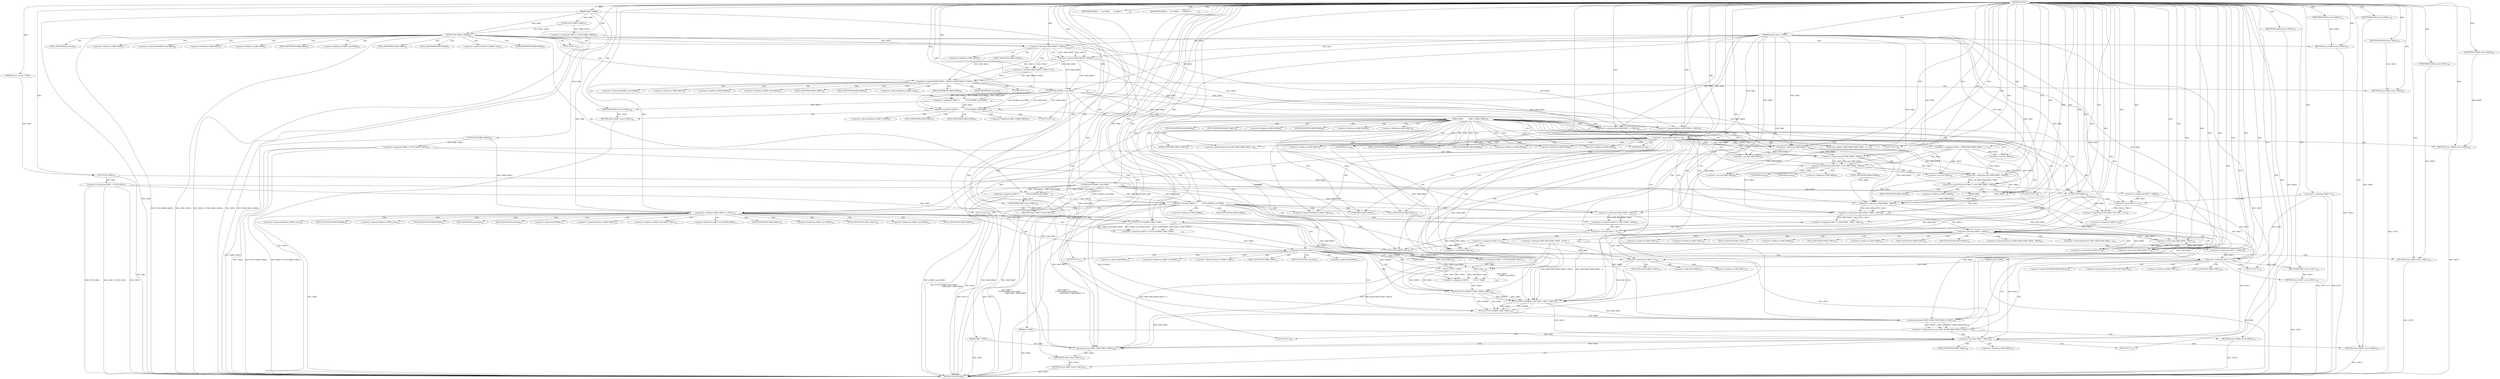 digraph "FUN1" {  
"8" [label = <(METHOD,FUN1)<SUB>1</SUB>> ]
"393" [label = <(METHOD_RETURN,ANY)<SUB>1</SUB>> ]
"9" [label = <(PARAM,gnutls_session_t VAR1)<SUB>1</SUB>> ]
"10" [label = <(PARAM,VAR2 * VAR3)<SUB>2</SUB>> ]
"11" [label = <(PARAM,int VAR4)<SUB>3</SUB>> ]
"12" [label = <(PARAM,gnutls_datum_t VAR5)<SUB>4</SUB>> ]
"13" [label = <(PARAM,uint8_t VAR6)<SUB>4</SUB>> ]
"14" [label = <(PARAM,VAR7 * VAR8)<SUB>5</SUB>> ]
"24" [label = <(&lt;operator&gt;.assignment,VAR17 = 0)<SUB>12</SUB>> ]
"30" [label = <(&lt;operator&gt;.assignment,VAR21 = FUN2 (VAR1))<SUB>15</SUB>> ]
"35" [label = <(&lt;operator&gt;.assignment,VAR22 = FUN3 (VAR8-&gt;VAR23))<SUB>16</SUB>> ]
"41" [label = <(&lt;operator&gt;.assignment,VAR14 = FUN4 (VAR8-&gt;VAR24))<SUB>18</SUB>> ]
"271" [label = <(&lt;operator&gt;.assignment,VAR11 = FUN9 ((VAR36) VAR13))<SUB>112</SUB>> ]
"385" [label = <(memcpy,memcpy (VAR3, VAR5.VAR27, VAR13))<SUB>160</SUB>> ]
"391" [label = <(RETURN,return VAR13;,return VAR13;)<SUB>162</SUB>> ]
"48" [label = <(FUN5,FUN5 (VAR8-&gt;VAR24))<SUB>22</SUB>> ]
"264" [label = <(&lt;operator&gt;.lessThan,VAR13 &lt; 0)<SUB>110</SUB>> ]
"278" [label = <(&lt;operator&gt;.notEquals,VAR8-&gt;VAR23 != VAR37)<SUB>115</SUB>> ]
"354" [label = <(&lt;operator&gt;.notEquals,VAR17 != 0)<SUB>141</SUB>> ]
"362" [label = <(&lt;operator&gt;.notEquals,memcmp (VAR9, &amp;VAR5.VAR27[VAR13], VAR22) != 0)<SUB>148</SUB>> ]
"378" [label = <(&lt;operator&gt;.lessThan,VAR4 &lt; VAR13)<SUB>155</SUB>> ]
"392" [label = <(IDENTIFIER,VAR13,return VAR13;)<SUB>162</SUB>> ]
"32" [label = <(FUN2,FUN2 (VAR1))<SUB>15</SUB>> ]
"37" [label = <(FUN3,FUN3 (VAR8-&gt;VAR23))<SUB>16</SUB>> ]
"43" [label = <(FUN4,FUN4 (VAR8-&gt;VAR24))<SUB>18</SUB>> ]
"54" [label = <(IDENTIFIER,VAR25,{
    case VAR25:
      if ((VAR15 =
          ...)<SUB>24</SUB>> ]
"77" [label = <(&lt;operator&gt;.assignment,VAR13 = VAR5.VAR28 - VAR22)<SUB>33</SUB>> ]
"86" [label = <(IDENTIFIER,VAR29,{
    case VAR25:
      if ((VAR15 =
          ...)<SUB>36</SUB>> ]
"155" [label = <(&lt;operator&gt;.assignment,VAR12 = VAR5.VAR27[VAR5.VAR28 - 1] + 1)<SUB>81</SUB>> ]
"206" [label = <(&lt;operator&gt;.assignment,VAR13 = VAR5.VAR28 - VAR22 - VAR12)<SUB>94</SUB>> ]
"260" [label = <(FUN7,FUN7 ())<SUB>106</SUB>> ]
"261" [label = <(RETURN,return VAR35;,return VAR35;)<SUB>107</SUB>> ]
"268" [label = <(&lt;operator&gt;.assignment,VAR13 = 0)<SUB>111</SUB>> ]
"273" [label = <(FUN9,FUN9 ((VAR36) VAR13))<SUB>112</SUB>> ]
"285" [label = <(&lt;operator&gt;.assignment,VAR15 = FUN10 (&amp;VAR38, VAR8-&gt;VAR23,
           ...)<SUB>119</SUB>> ]
"316" [label = <(&lt;operator&gt;.assignment,VAR20 =
        FUN11 (VAR40
                  ...)<SUB>129</SUB>> ]
"329" [label = <(FUN12,FUN12 (&amp;VAR38, VAR18, VAR20, VAR21))<SUB>133</SUB>> ]
"348" [label = <(FUN13,FUN13 (&amp;VAR38, VAR9, VAR21))<SUB>137</SUB>> ]
"358" [label = <(FUN7,FUN7 ())<SUB>143</SUB>> ]
"359" [label = <(RETURN,return VAR17;,return VAR17;)<SUB>144</SUB>> ]
"374" [label = <(FUN7,FUN7 ())<SUB>150</SUB>> ]
"375" [label = <(RETURN,return VAR30;,return VAR30;)<SUB>151</SUB>> ]
"382" [label = <(FUN7,FUN7 ())<SUB>157</SUB>> ]
"383" [label = <(RETURN,return VAR42;,return VAR42;)<SUB>158</SUB>> ]
"56" [label = <(&lt;operator&gt;.lessThan,(VAR15 =
           FUN6 (&amp;VAR8-&gt;read.VAR26,
  ...)<SUB>25</SUB>> ]
"88" [label = <(&lt;operator&gt;.logicalOr,(VAR5.VAR28 &lt; VAR14) || (VAR5.VAR28 % VAR14 != 0))<SUB>37</SUB>> ]
"106" [label = <(&lt;operator&gt;.lessThan,(VAR15 =
           FUN6 (&amp;VAR8-&gt;read.VAR26,
  ...)<SUB>43</SUB>> ]
"128" [label = <(VAR31,VAR31
          (VAR1-&gt;VAR32.VAR33))<SUB>52</SUB>> ]
"169" [label = <(&lt;operator&gt;.greaterThan,(int) VAR12 &gt; (int) VAR5.VAR28 - VAR22)<SUB>83</SUB>> ]
"216" [label = <(&lt;operator&gt;.logicalAnd,FUN8 (VAR21) &amp;&amp; VAR17 == 0)<SUB>97</SUB>> ]
"262" [label = <(IDENTIFIER,VAR35,return VAR35;)<SUB>107</SUB>> ]
"274" [label = <(&lt;operator&gt;.cast,(VAR36) VAR13)<SUB>112</SUB>> ]
"309" [label = <(&lt;operator&gt;.lessThan,VAR15 &lt; 0)<SUB>123</SUB>> ]
"336" [label = <(&lt;operator&gt;.greaterThan,VAR13 &gt; 0)<SUB>134</SUB>> ]
"360" [label = <(IDENTIFIER,VAR17,return VAR17;)<SUB>144</SUB>> ]
"363" [label = <(memcmp,memcmp (VAR9, &amp;VAR5.VAR27[VAR13], VAR22))<SUB>148</SUB>> ]
"376" [label = <(IDENTIFIER,VAR30,return VAR30;)<SUB>151</SUB>> ]
"384" [label = <(IDENTIFIER,VAR42,return VAR42;)<SUB>158</SUB>> ]
"74" [label = <(FUN7,FUN7 ())<SUB>29</SUB>> ]
"75" [label = <(RETURN,return VAR15;,return VAR15;)<SUB>30</SUB>> ]
"79" [label = <(&lt;operator&gt;.subtraction,VAR5.VAR28 - VAR22)<SUB>33</SUB>> ]
"102" [label = <(FUN7,FUN7 ())<SUB>39</SUB>> ]
"103" [label = <(RETURN,return VAR30;,return VAR30;)<SUB>40</SUB>> ]
"124" [label = <(FUN7,FUN7 ())<SUB>47</SUB>> ]
"125" [label = <(RETURN,return VAR15;,return VAR15;)<SUB>48</SUB>> ]
"135" [label = <(&lt;operator&gt;.assignmentMinus,VAR5.VAR28 -= VAR14)<SUB>55</SUB>> ]
"140" [label = <(&lt;operator&gt;.assignmentPlus,VAR5.VAR27 += VAR14)<SUB>56</SUB>> ]
"157" [label = <(&lt;operator&gt;.addition,VAR5.VAR27[VAR5.VAR28 - 1] + 1)<SUB>81</SUB>> ]
"208" [label = <(&lt;operator&gt;.subtraction,VAR5.VAR28 - VAR22 - VAR12)<SUB>94</SUB>> ]
"287" [label = <(FUN10,FUN10 (&amp;VAR38, VAR8-&gt;VAR23,
                   ...)<SUB>119</SUB>> ]
"313" [label = <(FUN7,FUN7 ())<SUB>125</SUB>> ]
"314" [label = <(RETURN,return VAR35;,return VAR35;)<SUB>126</SUB>> ]
"318" [label = <(FUN11,FUN11 (VAR40
                       (VAR8-&gt;read...)<SUB>130</SUB>> ]
"340" [label = <(FUN12,FUN12 (&amp;VAR38, VAR5.VAR27, VAR13, VAR21))<SUB>135</SUB>> ]
"57" [label = <(&lt;operator&gt;.assignment,VAR15 =
           FUN6 (&amp;VAR8-&gt;read.VAR26,
   ...)<SUB>25</SUB>> ]
"76" [label = <(IDENTIFIER,VAR15,return VAR15;)<SUB>30</SUB>> ]
"89" [label = <(&lt;operator&gt;.lessThan,VAR5.VAR28 &lt; VAR14)<SUB>37</SUB>> ]
"94" [label = <(&lt;operator&gt;.notEquals,VAR5.VAR28 % VAR14 != 0)<SUB>37</SUB>> ]
"104" [label = <(IDENTIFIER,VAR30,return VAR30;)<SUB>40</SUB>> ]
"107" [label = <(&lt;operator&gt;.assignment,VAR15 =
           FUN6 (&amp;VAR8-&gt;read.VAR26,
   ...)<SUB>43</SUB>> ]
"126" [label = <(IDENTIFIER,VAR15,return VAR15;)<SUB>48</SUB>> ]
"146" [label = <(&lt;operator&gt;.equals,VAR5.VAR28 == 0)<SUB>60</SUB>> ]
"170" [label = <(&lt;operator&gt;.cast,(int) VAR12)<SUB>83</SUB>> ]
"173" [label = <(&lt;operator&gt;.subtraction,(int) VAR5.VAR28 - VAR22)<SUB>83</SUB>> ]
"182" [label = <(&lt;operator&gt;.greaterThan,(int) VAR12 &gt; (int) VAR5.VAR28 - VAR22)<SUB>84</SUB>> ]
"209" [label = <(&lt;operator&gt;.subtraction,VAR5.VAR28 - VAR22)<SUB>94</SUB>> ]
"217" [label = <(FUN8,FUN8 (VAR21))<SUB>97</SUB>> ]
"219" [label = <(&lt;operator&gt;.equals,VAR17 == 0)<SUB>97</SUB>> ]
"228" [label = <(&lt;operator&gt;.lessThan,VAR16 &lt; VAR12)<SUB>98</SUB>> ]
"231" [label = <(&lt;operator&gt;.postIncrement,VAR16++)<SUB>98</SUB>> ]
"315" [label = <(IDENTIFIER,VAR35,return VAR35;)<SUB>126</SUB>> ]
"319" [label = <(VAR40,VAR40
                       (VAR8-&gt;read.VAR41))<SUB>130</SUB>> ]
"59" [label = <(FUN6,FUN6 (&amp;VAR8-&gt;read.VAR26,
                      ...)<SUB>26</SUB>> ]
"95" [label = <(&lt;operator&gt;.modulo,VAR5.VAR28 % VAR14)<SUB>37</SUB>> ]
"109" [label = <(FUN6,FUN6 (&amp;VAR8-&gt;read.VAR26,
                      ...)<SUB>44</SUB>> ]
"152" [label = <(FUN7,FUN7 ())<SUB>64</SUB>> ]
"153" [label = <(RETURN,return VAR30;,return VAR30;)<SUB>66</SUB>> ]
"162" [label = <(&lt;operator&gt;.subtraction,VAR5.VAR28 - 1)<SUB>81</SUB>> ]
"174" [label = <(&lt;operator&gt;.cast,(int) VAR5.VAR28)<SUB>83</SUB>> ]
"194" [label = <(FUN7,FUN7 ())<SUB>86</SUB>> ]
"195" [label = <(VAR34,VAR34
            (&quot;&quot;,
             VAR1, VAR12...)<SUB>87</SUB>> ]
"203" [label = <(&lt;operator&gt;.assignment,VAR17 = VAR30)<SUB>91</SUB>> ]
"225" [label = <(&lt;operator&gt;.assignment,VAR16 = 2)<SUB>98</SUB>> ]
"154" [label = <(IDENTIFIER,VAR30,return VAR30;)<SUB>66</SUB>> ]
"183" [label = <(&lt;operator&gt;.cast,(int) VAR12)<SUB>84</SUB>> ]
"186" [label = <(&lt;operator&gt;.subtraction,(int) VAR5.VAR28 - VAR22)<SUB>84</SUB>> ]
"235" [label = <(&lt;operator&gt;.notEquals,VAR5.VAR27[VAR5.VAR28 - VAR16] !=
             ...)<SUB>100</SUB>> ]
"187" [label = <(&lt;operator&gt;.cast,(int) VAR5.VAR28)<SUB>84</SUB>> ]
"255" [label = <(&lt;operator&gt;.assignment,VAR17 = VAR30)<SUB>102</SUB>> ]
"240" [label = <(&lt;operator&gt;.subtraction,VAR5.VAR28 - VAR16)<SUB>100</SUB>> ]
"249" [label = <(&lt;operator&gt;.subtraction,VAR5.VAR28 - 1)<SUB>101</SUB>> ]
"387" [label = <(&lt;operator&gt;.fieldAccess,VAR5.VAR27)<SUB>160</SUB>> ]
"279" [label = <(&lt;operator&gt;.indirectFieldAccess,VAR8-&gt;VAR23)<SUB>115</SUB>> ]
"389" [label = <(FIELD_IDENTIFIER,VAR27,VAR27)<SUB>160</SUB>> ]
"275" [label = <(UNKNOWN,VAR36,VAR36)<SUB>112</SUB>> ]
"281" [label = <(FIELD_IDENTIFIER,VAR23,VAR23)<SUB>115</SUB>> ]
"330" [label = <(&lt;operator&gt;.addressOf,&amp;VAR38)<SUB>133</SUB>> ]
"349" [label = <(&lt;operator&gt;.addressOf,&amp;VAR38)<SUB>137</SUB>> ]
"365" [label = <(&lt;operator&gt;.addressOf,&amp;VAR5.VAR27[VAR13])<SUB>148</SUB>> ]
"80" [label = <(&lt;operator&gt;.fieldAccess,VAR5.VAR28)<SUB>33</SUB>> ]
"129" [label = <(&lt;operator&gt;.fieldAccess,VAR1-&gt;VAR32.VAR33)<SUB>53</SUB>> ]
"158" [label = <(&lt;operator&gt;.indirectIndexAccess,VAR5.VAR27[VAR5.VAR28 - 1])<SUB>81</SUB>> ]
"288" [label = <(&lt;operator&gt;.addressOf,&amp;VAR38)<SUB>119</SUB>> ]
"290" [label = <(&lt;operator&gt;.indirectFieldAccess,VAR8-&gt;VAR23)<SUB>119</SUB>> ]
"293" [label = <(&lt;operator&gt;.fieldAccess,VAR8-&gt;read.VAR39.VAR27)<SUB>120</SUB>> ]
"300" [label = <(&lt;operator&gt;.fieldAccess,VAR8-&gt;read.VAR39.VAR28)<SUB>121</SUB>> ]
"366" [label = <(&lt;operator&gt;.indirectIndexAccess,VAR5.VAR27[VAR13])<SUB>148</SUB>> ]
"82" [label = <(FIELD_IDENTIFIER,VAR28,VAR28)<SUB>33</SUB>> ]
"90" [label = <(&lt;operator&gt;.fieldAccess,VAR5.VAR28)<SUB>37</SUB>> ]
"130" [label = <(&lt;operator&gt;.indirectFieldAccess,VAR1-&gt;VAR32)<SUB>53</SUB>> ]
"133" [label = <(FIELD_IDENTIFIER,VAR33,VAR33)<SUB>53</SUB>> ]
"136" [label = <(&lt;operator&gt;.fieldAccess,VAR5.VAR28)<SUB>55</SUB>> ]
"141" [label = <(&lt;operator&gt;.fieldAccess,VAR5.VAR27)<SUB>56</SUB>> ]
"159" [label = <(&lt;operator&gt;.fieldAccess,VAR5.VAR27)<SUB>81</SUB>> ]
"171" [label = <(UNKNOWN,int,int)<SUB>83</SUB>> ]
"210" [label = <(&lt;operator&gt;.fieldAccess,VAR5.VAR28)<SUB>94</SUB>> ]
"292" [label = <(FIELD_IDENTIFIER,VAR23,VAR23)<SUB>119</SUB>> ]
"294" [label = <(&lt;operator&gt;.fieldAccess,VAR8-&gt;read.VAR39)<SUB>120</SUB>> ]
"299" [label = <(FIELD_IDENTIFIER,VAR27,VAR27)<SUB>120</SUB>> ]
"301" [label = <(&lt;operator&gt;.fieldAccess,VAR8-&gt;read.VAR39)<SUB>121</SUB>> ]
"306" [label = <(FIELD_IDENTIFIER,VAR28,VAR28)<SUB>121</SUB>> ]
"320" [label = <(&lt;operator&gt;.fieldAccess,VAR8-&gt;read.VAR41)<SUB>131</SUB>> ]
"341" [label = <(&lt;operator&gt;.addressOf,&amp;VAR38)<SUB>135</SUB>> ]
"343" [label = <(&lt;operator&gt;.fieldAccess,VAR5.VAR27)<SUB>135</SUB>> ]
"367" [label = <(&lt;operator&gt;.fieldAccess,VAR5.VAR27)<SUB>148</SUB>> ]
"60" [label = <(&lt;operator&gt;.addressOf,&amp;VAR8-&gt;read.VAR26)<SUB>26</SUB>> ]
"66" [label = <(&lt;operator&gt;.fieldAccess,VAR5.VAR27)<SUB>27</SUB>> ]
"69" [label = <(&lt;operator&gt;.fieldAccess,VAR5.VAR28)<SUB>27</SUB>> ]
"92" [label = <(FIELD_IDENTIFIER,VAR28,VAR28)<SUB>37</SUB>> ]
"96" [label = <(&lt;operator&gt;.fieldAccess,VAR5.VAR28)<SUB>37</SUB>> ]
"110" [label = <(&lt;operator&gt;.addressOf,&amp;VAR8-&gt;read.VAR26)<SUB>44</SUB>> ]
"116" [label = <(&lt;operator&gt;.fieldAccess,VAR5.VAR27)<SUB>45</SUB>> ]
"119" [label = <(&lt;operator&gt;.fieldAccess,VAR5.VAR28)<SUB>45</SUB>> ]
"132" [label = <(FIELD_IDENTIFIER,VAR32,VAR32)<SUB>53</SUB>> ]
"138" [label = <(FIELD_IDENTIFIER,VAR28,VAR28)<SUB>55</SUB>> ]
"143" [label = <(FIELD_IDENTIFIER,VAR27,VAR27)<SUB>56</SUB>> ]
"147" [label = <(&lt;operator&gt;.fieldAccess,VAR5.VAR28)<SUB>60</SUB>> ]
"161" [label = <(FIELD_IDENTIFIER,VAR27,VAR27)<SUB>81</SUB>> ]
"163" [label = <(&lt;operator&gt;.fieldAccess,VAR5.VAR28)<SUB>81</SUB>> ]
"175" [label = <(UNKNOWN,int,int)<SUB>83</SUB>> ]
"176" [label = <(&lt;operator&gt;.fieldAccess,VAR5.VAR28)<SUB>83</SUB>> ]
"212" [label = <(FIELD_IDENTIFIER,VAR28,VAR28)<SUB>94</SUB>> ]
"295" [label = <(&lt;operator&gt;.indirectFieldAccess,VAR8-&gt;read)<SUB>120</SUB>> ]
"298" [label = <(FIELD_IDENTIFIER,VAR39,VAR39)<SUB>120</SUB>> ]
"302" [label = <(&lt;operator&gt;.indirectFieldAccess,VAR8-&gt;read)<SUB>121</SUB>> ]
"305" [label = <(FIELD_IDENTIFIER,VAR39,VAR39)<SUB>121</SUB>> ]
"321" [label = <(&lt;operator&gt;.indirectFieldAccess,VAR8-&gt;read)<SUB>131</SUB>> ]
"324" [label = <(FIELD_IDENTIFIER,VAR41,VAR41)<SUB>131</SUB>> ]
"345" [label = <(FIELD_IDENTIFIER,VAR27,VAR27)<SUB>135</SUB>> ]
"369" [label = <(FIELD_IDENTIFIER,VAR27,VAR27)<SUB>148</SUB>> ]
"61" [label = <(&lt;operator&gt;.fieldAccess,VAR8-&gt;read.VAR26)<SUB>26</SUB>> ]
"68" [label = <(FIELD_IDENTIFIER,VAR27,VAR27)<SUB>27</SUB>> ]
"71" [label = <(FIELD_IDENTIFIER,VAR28,VAR28)<SUB>27</SUB>> ]
"98" [label = <(FIELD_IDENTIFIER,VAR28,VAR28)<SUB>37</SUB>> ]
"111" [label = <(&lt;operator&gt;.fieldAccess,VAR8-&gt;read.VAR26)<SUB>44</SUB>> ]
"118" [label = <(FIELD_IDENTIFIER,VAR27,VAR27)<SUB>45</SUB>> ]
"121" [label = <(FIELD_IDENTIFIER,VAR28,VAR28)<SUB>45</SUB>> ]
"149" [label = <(FIELD_IDENTIFIER,VAR28,VAR28)<SUB>60</SUB>> ]
"165" [label = <(FIELD_IDENTIFIER,VAR28,VAR28)<SUB>81</SUB>> ]
"178" [label = <(FIELD_IDENTIFIER,VAR28,VAR28)<SUB>83</SUB>> ]
"184" [label = <(UNKNOWN,int,int)<SUB>84</SUB>> ]
"199" [label = <(&lt;operator&gt;.fieldAccess,VAR5.VAR28)<SUB>89</SUB>> ]
"297" [label = <(FIELD_IDENTIFIER,read,read)<SUB>120</SUB>> ]
"304" [label = <(FIELD_IDENTIFIER,read,read)<SUB>121</SUB>> ]
"323" [label = <(FIELD_IDENTIFIER,read,read)<SUB>131</SUB>> ]
"62" [label = <(&lt;operator&gt;.indirectFieldAccess,VAR8-&gt;read)<SUB>26</SUB>> ]
"65" [label = <(FIELD_IDENTIFIER,VAR26,VAR26)<SUB>26</SUB>> ]
"112" [label = <(&lt;operator&gt;.indirectFieldAccess,VAR8-&gt;read)<SUB>44</SUB>> ]
"115" [label = <(FIELD_IDENTIFIER,VAR26,VAR26)<SUB>44</SUB>> ]
"188" [label = <(UNKNOWN,int,int)<SUB>84</SUB>> ]
"189" [label = <(&lt;operator&gt;.fieldAccess,VAR5.VAR28)<SUB>84</SUB>> ]
"201" [label = <(FIELD_IDENTIFIER,VAR28,VAR28)<SUB>89</SUB>> ]
"236" [label = <(&lt;operator&gt;.indirectIndexAccess,VAR5.VAR27[VAR5.VAR28 - VAR16])<SUB>100</SUB>> ]
"245" [label = <(&lt;operator&gt;.indirectIndexAccess,VAR5.VAR27[VAR5.VAR28 - 1])<SUB>101</SUB>> ]
"64" [label = <(FIELD_IDENTIFIER,read,read)<SUB>26</SUB>> ]
"114" [label = <(FIELD_IDENTIFIER,read,read)<SUB>44</SUB>> ]
"191" [label = <(FIELD_IDENTIFIER,VAR28,VAR28)<SUB>84</SUB>> ]
"237" [label = <(&lt;operator&gt;.fieldAccess,VAR5.VAR27)<SUB>100</SUB>> ]
"246" [label = <(&lt;operator&gt;.fieldAccess,VAR5.VAR27)<SUB>101</SUB>> ]
"239" [label = <(FIELD_IDENTIFIER,VAR27,VAR27)<SUB>100</SUB>> ]
"241" [label = <(&lt;operator&gt;.fieldAccess,VAR5.VAR28)<SUB>100</SUB>> ]
"248" [label = <(FIELD_IDENTIFIER,VAR27,VAR27)<SUB>101</SUB>> ]
"250" [label = <(&lt;operator&gt;.fieldAccess,VAR5.VAR28)<SUB>101</SUB>> ]
"243" [label = <(FIELD_IDENTIFIER,VAR28,VAR28)<SUB>100</SUB>> ]
"252" [label = <(FIELD_IDENTIFIER,VAR28,VAR28)<SUB>101</SUB>> ]
  "261" -> "393"  [ label = "DDG: &lt;RET&gt;"] 
  "153" -> "393"  [ label = "DDG: &lt;RET&gt;"] 
  "383" -> "393"  [ label = "DDG: &lt;RET&gt;"] 
  "391" -> "393"  [ label = "DDG: &lt;RET&gt;"] 
  "359" -> "393"  [ label = "DDG: &lt;RET&gt;"] 
  "103" -> "393"  [ label = "DDG: &lt;RET&gt;"] 
  "125" -> "393"  [ label = "DDG: &lt;RET&gt;"] 
  "314" -> "393"  [ label = "DDG: &lt;RET&gt;"] 
  "75" -> "393"  [ label = "DDG: &lt;RET&gt;"] 
  "375" -> "393"  [ label = "DDG: &lt;RET&gt;"] 
  "10" -> "393"  [ label = "DDG: VAR3"] 
  "11" -> "393"  [ label = "DDG: VAR4"] 
  "12" -> "393"  [ label = "DDG: VAR5"] 
  "13" -> "393"  [ label = "DDG: VAR6"] 
  "14" -> "393"  [ label = "DDG: VAR8"] 
  "24" -> "393"  [ label = "DDG: VAR17"] 
  "24" -> "393"  [ label = "DDG: VAR17 = 0"] 
  "30" -> "393"  [ label = "DDG: VAR21"] 
  "32" -> "393"  [ label = "DDG: VAR1"] 
  "30" -> "393"  [ label = "DDG: FUN2 (VAR1)"] 
  "30" -> "393"  [ label = "DDG: VAR21 = FUN2 (VAR1)"] 
  "35" -> "393"  [ label = "DDG: VAR22"] 
  "37" -> "393"  [ label = "DDG: VAR8-&gt;VAR23"] 
  "35" -> "393"  [ label = "DDG: FUN3 (VAR8-&gt;VAR23)"] 
  "35" -> "393"  [ label = "DDG: VAR22 = FUN3 (VAR8-&gt;VAR23)"] 
  "41" -> "393"  [ label = "DDG: VAR14"] 
  "41" -> "393"  [ label = "DDG: FUN4 (VAR8-&gt;VAR24)"] 
  "41" -> "393"  [ label = "DDG: VAR14 = FUN4 (VAR8-&gt;VAR24)"] 
  "48" -> "393"  [ label = "DDG: VAR8-&gt;VAR24"] 
  "48" -> "393"  [ label = "DDG: FUN5 (VAR8-&gt;VAR24)"] 
  "57" -> "393"  [ label = "DDG: VAR15"] 
  "59" -> "393"  [ label = "DDG: &amp;VAR8-&gt;read.VAR26"] 
  "59" -> "393"  [ label = "DDG: VAR5.VAR27"] 
  "59" -> "393"  [ label = "DDG: VAR5.VAR28"] 
  "57" -> "393"  [ label = "DDG: FUN6 (&amp;VAR8-&gt;read.VAR26,
                                   VAR5.VAR27, VAR5.VAR28)"] 
  "56" -> "393"  [ label = "DDG: VAR15 =
           FUN6 (&amp;VAR8-&gt;read.VAR26,
                                   VAR5.VAR27, VAR5.VAR28)"] 
  "56" -> "393"  [ label = "DDG: (VAR15 =
           FUN6 (&amp;VAR8-&gt;read.VAR26,
                                   VAR5.VAR27, VAR5.VAR28)) &lt; 0"] 
  "74" -> "393"  [ label = "DDG: FUN7 ()"] 
  "278" -> "393"  [ label = "DDG: VAR37"] 
  "8" -> "9"  [ label = "DDG: "] 
  "8" -> "10"  [ label = "DDG: "] 
  "8" -> "11"  [ label = "DDG: "] 
  "8" -> "12"  [ label = "DDG: "] 
  "8" -> "13"  [ label = "DDG: "] 
  "8" -> "14"  [ label = "DDG: "] 
  "8" -> "24"  [ label = "DDG: "] 
  "32" -> "30"  [ label = "DDG: VAR1"] 
  "37" -> "35"  [ label = "DDG: VAR8-&gt;VAR23"] 
  "43" -> "41"  [ label = "DDG: VAR8-&gt;VAR24"] 
  "273" -> "271"  [ label = "DDG: (VAR36) VAR13"] 
  "392" -> "391"  [ label = "DDG: VAR13"] 
  "10" -> "385"  [ label = "DDG: VAR3"] 
  "8" -> "385"  [ label = "DDG: "] 
  "12" -> "385"  [ label = "DDG: VAR5"] 
  "109" -> "385"  [ label = "DDG: VAR5.VAR27"] 
  "140" -> "385"  [ label = "DDG: VAR5.VAR27"] 
  "235" -> "385"  [ label = "DDG: VAR5.VAR27[VAR5.VAR28 - VAR16]"] 
  "235" -> "385"  [ label = "DDG: VAR5.VAR27[VAR5.VAR28 - 1]"] 
  "59" -> "385"  [ label = "DDG: VAR5.VAR27"] 
  "340" -> "385"  [ label = "DDG: VAR5.VAR27"] 
  "378" -> "385"  [ label = "DDG: VAR13"] 
  "385" -> "392"  [ label = "DDG: VAR13"] 
  "8" -> "392"  [ label = "DDG: "] 
  "9" -> "32"  [ label = "DDG: VAR1"] 
  "8" -> "32"  [ label = "DDG: "] 
  "14" -> "37"  [ label = "DDG: VAR8"] 
  "14" -> "43"  [ label = "DDG: VAR8"] 
  "14" -> "48"  [ label = "DDG: VAR8"] 
  "43" -> "48"  [ label = "DDG: VAR8-&gt;VAR24"] 
  "8" -> "54"  [ label = "DDG: "] 
  "79" -> "77"  [ label = "DDG: VAR5.VAR28"] 
  "79" -> "77"  [ label = "DDG: VAR22"] 
  "8" -> "86"  [ label = "DDG: "] 
  "8" -> "155"  [ label = "DDG: "] 
  "208" -> "206"  [ label = "DDG: VAR5.VAR28 - VAR22"] 
  "208" -> "206"  [ label = "DDG: VAR12"] 
  "8" -> "260"  [ label = "DDG: "] 
  "262" -> "261"  [ label = "DDG: VAR35"] 
  "8" -> "261"  [ label = "DDG: "] 
  "206" -> "264"  [ label = "DDG: VAR13"] 
  "77" -> "264"  [ label = "DDG: VAR13"] 
  "8" -> "264"  [ label = "DDG: "] 
  "8" -> "268"  [ label = "DDG: "] 
  "264" -> "273"  [ label = "DDG: VAR13"] 
  "268" -> "273"  [ label = "DDG: VAR13"] 
  "8" -> "273"  [ label = "DDG: "] 
  "14" -> "278"  [ label = "DDG: VAR8"] 
  "37" -> "278"  [ label = "DDG: VAR8-&gt;VAR23"] 
  "8" -> "278"  [ label = "DDG: "] 
  "287" -> "285"  [ label = "DDG: VAR8-&gt;read.VAR39.VAR28"] 
  "287" -> "285"  [ label = "DDG: VAR8-&gt;read.VAR39.VAR27"] 
  "287" -> "285"  [ label = "DDG: &amp;VAR38"] 
  "287" -> "285"  [ label = "DDG: VAR21"] 
  "287" -> "285"  [ label = "DDG: VAR8-&gt;VAR23"] 
  "318" -> "316"  [ label = "DDG: VAR21"] 
  "318" -> "316"  [ label = "DDG: VAR18"] 
  "318" -> "316"  [ label = "DDG: VAR6"] 
  "318" -> "316"  [ label = "DDG: VAR40
                       (VAR8-&gt;read.VAR41)"] 
  "318" -> "316"  [ label = "DDG: VAR11"] 
  "24" -> "354"  [ label = "DDG: VAR17"] 
  "203" -> "354"  [ label = "DDG: VAR17"] 
  "219" -> "354"  [ label = "DDG: VAR17"] 
  "255" -> "354"  [ label = "DDG: VAR17"] 
  "8" -> "354"  [ label = "DDG: "] 
  "8" -> "358"  [ label = "DDG: "] 
  "360" -> "359"  [ label = "DDG: VAR17"] 
  "363" -> "362"  [ label = "DDG: VAR9"] 
  "363" -> "362"  [ label = "DDG: &amp;VAR5.VAR27[VAR13]"] 
  "363" -> "362"  [ label = "DDG: VAR22"] 
  "8" -> "362"  [ label = "DDG: "] 
  "8" -> "374"  [ label = "DDG: "] 
  "376" -> "375"  [ label = "DDG: VAR30"] 
  "11" -> "378"  [ label = "DDG: VAR4"] 
  "8" -> "378"  [ label = "DDG: "] 
  "336" -> "378"  [ label = "DDG: VAR13"] 
  "340" -> "378"  [ label = "DDG: VAR13"] 
  "264" -> "378"  [ label = "DDG: VAR13"] 
  "268" -> "378"  [ label = "DDG: VAR13"] 
  "8" -> "382"  [ label = "DDG: "] 
  "384" -> "383"  [ label = "DDG: VAR42"] 
  "8" -> "383"  [ label = "DDG: "] 
  "8" -> "262"  [ label = "DDG: "] 
  "264" -> "274"  [ label = "DDG: VAR13"] 
  "268" -> "274"  [ label = "DDG: VAR13"] 
  "8" -> "274"  [ label = "DDG: "] 
  "287" -> "329"  [ label = "DDG: &amp;VAR38"] 
  "8" -> "329"  [ label = "DDG: "] 
  "318" -> "329"  [ label = "DDG: VAR18"] 
  "316" -> "329"  [ label = "DDG: VAR20"] 
  "318" -> "329"  [ label = "DDG: VAR21"] 
  "329" -> "348"  [ label = "DDG: &amp;VAR38"] 
  "340" -> "348"  [ label = "DDG: &amp;VAR38"] 
  "8" -> "348"  [ label = "DDG: "] 
  "287" -> "348"  [ label = "DDG: &amp;VAR38"] 
  "329" -> "348"  [ label = "DDG: VAR21"] 
  "340" -> "348"  [ label = "DDG: VAR21"] 
  "354" -> "360"  [ label = "DDG: VAR17"] 
  "8" -> "360"  [ label = "DDG: "] 
  "348" -> "363"  [ label = "DDG: VAR9"] 
  "8" -> "363"  [ label = "DDG: "] 
  "109" -> "363"  [ label = "DDG: VAR5.VAR27"] 
  "140" -> "363"  [ label = "DDG: VAR5.VAR27"] 
  "59" -> "363"  [ label = "DDG: VAR5.VAR27"] 
  "340" -> "363"  [ label = "DDG: VAR5.VAR27"] 
  "209" -> "363"  [ label = "DDG: VAR22"] 
  "79" -> "363"  [ label = "DDG: VAR22"] 
  "8" -> "376"  [ label = "DDG: "] 
  "8" -> "384"  [ label = "DDG: "] 
  "57" -> "56"  [ label = "DDG: VAR15"] 
  "59" -> "56"  [ label = "DDG: &amp;VAR8-&gt;read.VAR26"] 
  "59" -> "56"  [ label = "DDG: VAR5.VAR27"] 
  "59" -> "56"  [ label = "DDG: VAR5.VAR28"] 
  "8" -> "56"  [ label = "DDG: "] 
  "8" -> "74"  [ label = "DDG: "] 
  "76" -> "75"  [ label = "DDG: VAR15"] 
  "12" -> "79"  [ label = "DDG: VAR5"] 
  "59" -> "79"  [ label = "DDG: VAR5.VAR28"] 
  "35" -> "79"  [ label = "DDG: VAR22"] 
  "8" -> "79"  [ label = "DDG: "] 
  "89" -> "88"  [ label = "DDG: VAR5.VAR28"] 
  "89" -> "88"  [ label = "DDG: VAR14"] 
  "94" -> "88"  [ label = "DDG: VAR5.VAR28 % VAR14"] 
  "94" -> "88"  [ label = "DDG: 0"] 
  "8" -> "102"  [ label = "DDG: "] 
  "104" -> "103"  [ label = "DDG: VAR30"] 
  "8" -> "103"  [ label = "DDG: "] 
  "107" -> "106"  [ label = "DDG: VAR15"] 
  "109" -> "106"  [ label = "DDG: &amp;VAR8-&gt;read.VAR26"] 
  "109" -> "106"  [ label = "DDG: VAR5.VAR27"] 
  "109" -> "106"  [ label = "DDG: VAR5.VAR28"] 
  "8" -> "106"  [ label = "DDG: "] 
  "8" -> "124"  [ label = "DDG: "] 
  "126" -> "125"  [ label = "DDG: VAR15"] 
  "89" -> "135"  [ label = "DDG: VAR14"] 
  "95" -> "135"  [ label = "DDG: VAR14"] 
  "8" -> "135"  [ label = "DDG: "] 
  "8" -> "140"  [ label = "DDG: "] 
  "89" -> "140"  [ label = "DDG: VAR14"] 
  "95" -> "140"  [ label = "DDG: VAR14"] 
  "8" -> "157"  [ label = "DDG: "] 
  "155" -> "169"  [ label = "DDG: VAR12"] 
  "8" -> "169"  [ label = "DDG: "] 
  "173" -> "169"  [ label = "DDG: (int) VAR5.VAR28"] 
  "173" -> "169"  [ label = "DDG: VAR22"] 
  "209" -> "208"  [ label = "DDG: VAR5.VAR28"] 
  "209" -> "208"  [ label = "DDG: VAR22"] 
  "195" -> "208"  [ label = "DDG: VAR12"] 
  "8" -> "208"  [ label = "DDG: "] 
  "155" -> "208"  [ label = "DDG: VAR12"] 
  "217" -> "216"  [ label = "DDG: VAR21"] 
  "219" -> "216"  [ label = "DDG: VAR17"] 
  "219" -> "216"  [ label = "DDG: 0"] 
  "8" -> "287"  [ label = "DDG: "] 
  "14" -> "287"  [ label = "DDG: VAR8"] 
  "278" -> "287"  [ label = "DDG: VAR8-&gt;VAR23"] 
  "30" -> "287"  [ label = "DDG: VAR21"] 
  "217" -> "287"  [ label = "DDG: VAR21"] 
  "285" -> "309"  [ label = "DDG: VAR15"] 
  "8" -> "309"  [ label = "DDG: "] 
  "8" -> "313"  [ label = "DDG: "] 
  "315" -> "314"  [ label = "DDG: VAR35"] 
  "8" -> "314"  [ label = "DDG: "] 
  "319" -> "318"  [ label = "DDG: VAR8-&gt;read.VAR41"] 
  "13" -> "318"  [ label = "DDG: VAR6"] 
  "8" -> "318"  [ label = "DDG: "] 
  "271" -> "318"  [ label = "DDG: VAR11"] 
  "287" -> "318"  [ label = "DDG: VAR21"] 
  "8" -> "336"  [ label = "DDG: "] 
  "264" -> "336"  [ label = "DDG: VAR13"] 
  "268" -> "336"  [ label = "DDG: VAR13"] 
  "59" -> "57"  [ label = "DDG: &amp;VAR8-&gt;read.VAR26"] 
  "59" -> "57"  [ label = "DDG: VAR5.VAR27"] 
  "59" -> "57"  [ label = "DDG: VAR5.VAR28"] 
  "57" -> "76"  [ label = "DDG: VAR15"] 
  "8" -> "76"  [ label = "DDG: "] 
  "12" -> "89"  [ label = "DDG: VAR5"] 
  "41" -> "89"  [ label = "DDG: VAR14"] 
  "8" -> "89"  [ label = "DDG: "] 
  "95" -> "94"  [ label = "DDG: VAR5.VAR28"] 
  "95" -> "94"  [ label = "DDG: VAR14"] 
  "8" -> "94"  [ label = "DDG: "] 
  "8" -> "104"  [ label = "DDG: "] 
  "109" -> "107"  [ label = "DDG: &amp;VAR8-&gt;read.VAR26"] 
  "109" -> "107"  [ label = "DDG: VAR5.VAR27"] 
  "109" -> "107"  [ label = "DDG: VAR5.VAR28"] 
  "107" -> "126"  [ label = "DDG: VAR15"] 
  "8" -> "126"  [ label = "DDG: "] 
  "12" -> "135"  [ label = "DDG: VAR5"] 
  "109" -> "135"  [ label = "DDG: VAR5.VAR28"] 
  "12" -> "140"  [ label = "DDG: VAR5"] 
  "109" -> "140"  [ label = "DDG: VAR5.VAR27"] 
  "155" -> "170"  [ label = "DDG: VAR12"] 
  "8" -> "170"  [ label = "DDG: "] 
  "12" -> "173"  [ label = "DDG: VAR5"] 
  "162" -> "173"  [ label = "DDG: VAR5.VAR28"] 
  "35" -> "173"  [ label = "DDG: VAR22"] 
  "8" -> "173"  [ label = "DDG: "] 
  "12" -> "209"  [ label = "DDG: VAR5"] 
  "195" -> "209"  [ label = "DDG: VAR5.VAR28"] 
  "162" -> "209"  [ label = "DDG: VAR5.VAR28"] 
  "173" -> "209"  [ label = "DDG: VAR22"] 
  "186" -> "209"  [ label = "DDG: VAR22"] 
  "195" -> "209"  [ label = "DDG: VAR22"] 
  "8" -> "209"  [ label = "DDG: "] 
  "30" -> "217"  [ label = "DDG: VAR21"] 
  "8" -> "217"  [ label = "DDG: "] 
  "24" -> "219"  [ label = "DDG: VAR17"] 
  "203" -> "219"  [ label = "DDG: VAR17"] 
  "8" -> "219"  [ label = "DDG: "] 
  "8" -> "315"  [ label = "DDG: "] 
  "329" -> "340"  [ label = "DDG: &amp;VAR38"] 
  "8" -> "340"  [ label = "DDG: "] 
  "287" -> "340"  [ label = "DDG: &amp;VAR38"] 
  "12" -> "340"  [ label = "DDG: VAR5"] 
  "109" -> "340"  [ label = "DDG: VAR5.VAR27"] 
  "140" -> "340"  [ label = "DDG: VAR5.VAR27"] 
  "235" -> "340"  [ label = "DDG: VAR5.VAR27[VAR5.VAR28 - VAR16]"] 
  "235" -> "340"  [ label = "DDG: VAR5.VAR27[VAR5.VAR28 - 1]"] 
  "59" -> "340"  [ label = "DDG: VAR5.VAR27"] 
  "336" -> "340"  [ label = "DDG: VAR13"] 
  "329" -> "340"  [ label = "DDG: VAR21"] 
  "12" -> "59"  [ label = "DDG: VAR5"] 
  "12" -> "95"  [ label = "DDG: VAR5"] 
  "89" -> "95"  [ label = "DDG: VAR5.VAR28"] 
  "89" -> "95"  [ label = "DDG: VAR14"] 
  "8" -> "95"  [ label = "DDG: "] 
  "12" -> "109"  [ label = "DDG: VAR5"] 
  "89" -> "109"  [ label = "DDG: VAR5.VAR28"] 
  "95" -> "109"  [ label = "DDG: VAR5.VAR28"] 
  "12" -> "146"  [ label = "DDG: VAR5"] 
  "135" -> "146"  [ label = "DDG: VAR5.VAR28"] 
  "8" -> "146"  [ label = "DDG: "] 
  "8" -> "152"  [ label = "DDG: "] 
  "154" -> "153"  [ label = "DDG: VAR30"] 
  "8" -> "153"  [ label = "DDG: "] 
  "12" -> "162"  [ label = "DDG: VAR5"] 
  "109" -> "162"  [ label = "DDG: VAR5.VAR28"] 
  "146" -> "162"  [ label = "DDG: VAR5.VAR28"] 
  "8" -> "162"  [ label = "DDG: "] 
  "12" -> "174"  [ label = "DDG: VAR5"] 
  "162" -> "174"  [ label = "DDG: VAR5.VAR28"] 
  "8" -> "182"  [ label = "DDG: "] 
  "155" -> "182"  [ label = "DDG: VAR12"] 
  "186" -> "182"  [ label = "DDG: (int) VAR5.VAR28"] 
  "186" -> "182"  [ label = "DDG: VAR22"] 
  "8" -> "194"  [ label = "DDG: "] 
  "8" -> "203"  [ label = "DDG: "] 
  "8" -> "225"  [ label = "DDG: "] 
  "225" -> "228"  [ label = "DDG: VAR16"] 
  "231" -> "228"  [ label = "DDG: VAR16"] 
  "8" -> "228"  [ label = "DDG: "] 
  "208" -> "228"  [ label = "DDG: VAR12"] 
  "240" -> "231"  [ label = "DDG: VAR16"] 
  "8" -> "231"  [ label = "DDG: "] 
  "8" -> "154"  [ label = "DDG: "] 
  "8" -> "183"  [ label = "DDG: "] 
  "155" -> "183"  [ label = "DDG: VAR12"] 
  "12" -> "186"  [ label = "DDG: VAR5"] 
  "162" -> "186"  [ label = "DDG: VAR5.VAR28"] 
  "173" -> "186"  [ label = "DDG: VAR22"] 
  "8" -> "186"  [ label = "DDG: "] 
  "8" -> "195"  [ label = "DDG: "] 
  "32" -> "195"  [ label = "DDG: VAR1"] 
  "155" -> "195"  [ label = "DDG: VAR12"] 
  "12" -> "195"  [ label = "DDG: VAR5"] 
  "162" -> "195"  [ label = "DDG: VAR5.VAR28"] 
  "186" -> "195"  [ label = "DDG: VAR22"] 
  "12" -> "187"  [ label = "DDG: VAR5"] 
  "162" -> "187"  [ label = "DDG: VAR5.VAR28"] 
  "8" -> "255"  [ label = "DDG: "] 
  "12" -> "240"  [ label = "DDG: VAR5"] 
  "209" -> "240"  [ label = "DDG: VAR5.VAR28"] 
  "249" -> "240"  [ label = "DDG: VAR5.VAR28"] 
  "228" -> "240"  [ label = "DDG: VAR16"] 
  "8" -> "240"  [ label = "DDG: "] 
  "12" -> "249"  [ label = "DDG: VAR5"] 
  "240" -> "249"  [ label = "DDG: VAR5.VAR28"] 
  "8" -> "249"  [ label = "DDG: "] 
  "48" -> "68"  [ label = "CDG: "] 
  "48" -> "60"  [ label = "CDG: "] 
  "48" -> "59"  [ label = "CDG: "] 
  "48" -> "61"  [ label = "CDG: "] 
  "48" -> "88"  [ label = "CDG: "] 
  "48" -> "66"  [ label = "CDG: "] 
  "48" -> "260"  [ label = "CDG: "] 
  "48" -> "65"  [ label = "CDG: "] 
  "48" -> "71"  [ label = "CDG: "] 
  "48" -> "64"  [ label = "CDG: "] 
  "48" -> "57"  [ label = "CDG: "] 
  "48" -> "56"  [ label = "CDG: "] 
  "48" -> "69"  [ label = "CDG: "] 
  "48" -> "261"  [ label = "CDG: "] 
  "48" -> "92"  [ label = "CDG: "] 
  "48" -> "90"  [ label = "CDG: "] 
  "48" -> "89"  [ label = "CDG: "] 
  "48" -> "62"  [ label = "CDG: "] 
  "264" -> "268"  [ label = "CDG: "] 
  "278" -> "292"  [ label = "CDG: "] 
  "278" -> "290"  [ label = "CDG: "] 
  "278" -> "298"  [ label = "CDG: "] 
  "278" -> "300"  [ label = "CDG: "] 
  "278" -> "302"  [ label = "CDG: "] 
  "278" -> "306"  [ label = "CDG: "] 
  "278" -> "288"  [ label = "CDG: "] 
  "278" -> "304"  [ label = "CDG: "] 
  "278" -> "305"  [ label = "CDG: "] 
  "278" -> "297"  [ label = "CDG: "] 
  "278" -> "309"  [ label = "CDG: "] 
  "278" -> "301"  [ label = "CDG: "] 
  "278" -> "285"  [ label = "CDG: "] 
  "278" -> "293"  [ label = "CDG: "] 
  "278" -> "295"  [ label = "CDG: "] 
  "278" -> "299"  [ label = "CDG: "] 
  "278" -> "287"  [ label = "CDG: "] 
  "278" -> "354"  [ label = "CDG: "] 
  "278" -> "294"  [ label = "CDG: "] 
  "354" -> "358"  [ label = "CDG: "] 
  "354" -> "362"  [ label = "CDG: "] 
  "354" -> "365"  [ label = "CDG: "] 
  "354" -> "366"  [ label = "CDG: "] 
  "354" -> "359"  [ label = "CDG: "] 
  "354" -> "367"  [ label = "CDG: "] 
  "354" -> "369"  [ label = "CDG: "] 
  "354" -> "363"  [ label = "CDG: "] 
  "362" -> "378"  [ label = "CDG: "] 
  "362" -> "374"  [ label = "CDG: "] 
  "362" -> "375"  [ label = "CDG: "] 
  "378" -> "383"  [ label = "CDG: "] 
  "378" -> "389"  [ label = "CDG: "] 
  "378" -> "382"  [ label = "CDG: "] 
  "378" -> "385"  [ label = "CDG: "] 
  "378" -> "387"  [ label = "CDG: "] 
  "378" -> "391"  [ label = "CDG: "] 
  "56" -> "74"  [ label = "CDG: "] 
  "56" -> "264"  [ label = "CDG: "] 
  "56" -> "281"  [ label = "CDG: "] 
  "56" -> "80"  [ label = "CDG: "] 
  "56" -> "274"  [ label = "CDG: "] 
  "56" -> "278"  [ label = "CDG: "] 
  "56" -> "77"  [ label = "CDG: "] 
  "56" -> "75"  [ label = "CDG: "] 
  "56" -> "273"  [ label = "CDG: "] 
  "56" -> "279"  [ label = "CDG: "] 
  "56" -> "275"  [ label = "CDG: "] 
  "56" -> "79"  [ label = "CDG: "] 
  "56" -> "82"  [ label = "CDG: "] 
  "56" -> "271"  [ label = "CDG: "] 
  "88" -> "102"  [ label = "CDG: "] 
  "88" -> "114"  [ label = "CDG: "] 
  "88" -> "112"  [ label = "CDG: "] 
  "88" -> "118"  [ label = "CDG: "] 
  "88" -> "116"  [ label = "CDG: "] 
  "88" -> "109"  [ label = "CDG: "] 
  "88" -> "107"  [ label = "CDG: "] 
  "88" -> "115"  [ label = "CDG: "] 
  "88" -> "103"  [ label = "CDG: "] 
  "88" -> "119"  [ label = "CDG: "] 
  "88" -> "121"  [ label = "CDG: "] 
  "88" -> "111"  [ label = "CDG: "] 
  "88" -> "106"  [ label = "CDG: "] 
  "88" -> "110"  [ label = "CDG: "] 
  "106" -> "128"  [ label = "CDG: "] 
  "106" -> "129"  [ label = "CDG: "] 
  "106" -> "133"  [ label = "CDG: "] 
  "106" -> "132"  [ label = "CDG: "] 
  "106" -> "130"  [ label = "CDG: "] 
  "106" -> "124"  [ label = "CDG: "] 
  "106" -> "125"  [ label = "CDG: "] 
  "128" -> "136"  [ label = "CDG: "] 
  "128" -> "146"  [ label = "CDG: "] 
  "128" -> "161"  [ label = "CDG: "] 
  "128" -> "163"  [ label = "CDG: "] 
  "128" -> "209"  [ label = "CDG: "] 
  "128" -> "162"  [ label = "CDG: "] 
  "128" -> "170"  [ label = "CDG: "] 
  "128" -> "206"  [ label = "CDG: "] 
  "128" -> "264"  [ label = "CDG: "] 
  "128" -> "138"  [ label = "CDG: "] 
  "128" -> "208"  [ label = "CDG: "] 
  "128" -> "281"  [ label = "CDG: "] 
  "128" -> "174"  [ label = "CDG: "] 
  "128" -> "158"  [ label = "CDG: "] 
  "128" -> "274"  [ label = "CDG: "] 
  "128" -> "141"  [ label = "CDG: "] 
  "128" -> "217"  [ label = "CDG: "] 
  "128" -> "159"  [ label = "CDG: "] 
  "128" -> "176"  [ label = "CDG: "] 
  "128" -> "140"  [ label = "CDG: "] 
  "128" -> "278"  [ label = "CDG: "] 
  "128" -> "147"  [ label = "CDG: "] 
  "128" -> "135"  [ label = "CDG: "] 
  "128" -> "216"  [ label = "CDG: "] 
  "128" -> "169"  [ label = "CDG: "] 
  "128" -> "178"  [ label = "CDG: "] 
  "128" -> "149"  [ label = "CDG: "] 
  "128" -> "273"  [ label = "CDG: "] 
  "128" -> "279"  [ label = "CDG: "] 
  "128" -> "275"  [ label = "CDG: "] 
  "128" -> "173"  [ label = "CDG: "] 
  "128" -> "212"  [ label = "CDG: "] 
  "128" -> "155"  [ label = "CDG: "] 
  "128" -> "171"  [ label = "CDG: "] 
  "128" -> "210"  [ label = "CDG: "] 
  "128" -> "157"  [ label = "CDG: "] 
  "128" -> "143"  [ label = "CDG: "] 
  "128" -> "165"  [ label = "CDG: "] 
  "128" -> "271"  [ label = "CDG: "] 
  "128" -> "175"  [ label = "CDG: "] 
  "169" -> "188"  [ label = "CDG: "] 
  "169" -> "184"  [ label = "CDG: "] 
  "169" -> "182"  [ label = "CDG: "] 
  "169" -> "186"  [ label = "CDG: "] 
  "169" -> "189"  [ label = "CDG: "] 
  "169" -> "191"  [ label = "CDG: "] 
  "169" -> "187"  [ label = "CDG: "] 
  "169" -> "183"  [ label = "CDG: "] 
  "216" -> "228"  [ label = "CDG: "] 
  "216" -> "225"  [ label = "CDG: "] 
  "309" -> "349"  [ label = "CDG: "] 
  "309" -> "324"  [ label = "CDG: "] 
  "309" -> "336"  [ label = "CDG: "] 
  "309" -> "329"  [ label = "CDG: "] 
  "309" -> "348"  [ label = "CDG: "] 
  "309" -> "323"  [ label = "CDG: "] 
  "309" -> "316"  [ label = "CDG: "] 
  "309" -> "321"  [ label = "CDG: "] 
  "309" -> "319"  [ label = "CDG: "] 
  "309" -> "320"  [ label = "CDG: "] 
  "309" -> "314"  [ label = "CDG: "] 
  "309" -> "318"  [ label = "CDG: "] 
  "309" -> "354"  [ label = "CDG: "] 
  "309" -> "330"  [ label = "CDG: "] 
  "309" -> "313"  [ label = "CDG: "] 
  "336" -> "340"  [ label = "CDG: "] 
  "336" -> "341"  [ label = "CDG: "] 
  "336" -> "343"  [ label = "CDG: "] 
  "336" -> "345"  [ label = "CDG: "] 
  "89" -> "95"  [ label = "CDG: "] 
  "89" -> "94"  [ label = "CDG: "] 
  "89" -> "96"  [ label = "CDG: "] 
  "89" -> "98"  [ label = "CDG: "] 
  "217" -> "219"  [ label = "CDG: "] 
  "146" -> "161"  [ label = "CDG: "] 
  "146" -> "163"  [ label = "CDG: "] 
  "146" -> "209"  [ label = "CDG: "] 
  "146" -> "162"  [ label = "CDG: "] 
  "146" -> "170"  [ label = "CDG: "] 
  "146" -> "206"  [ label = "CDG: "] 
  "146" -> "264"  [ label = "CDG: "] 
  "146" -> "208"  [ label = "CDG: "] 
  "146" -> "281"  [ label = "CDG: "] 
  "146" -> "152"  [ label = "CDG: "] 
  "146" -> "174"  [ label = "CDG: "] 
  "146" -> "158"  [ label = "CDG: "] 
  "146" -> "274"  [ label = "CDG: "] 
  "146" -> "217"  [ label = "CDG: "] 
  "146" -> "159"  [ label = "CDG: "] 
  "146" -> "176"  [ label = "CDG: "] 
  "146" -> "278"  [ label = "CDG: "] 
  "146" -> "216"  [ label = "CDG: "] 
  "146" -> "169"  [ label = "CDG: "] 
  "146" -> "178"  [ label = "CDG: "] 
  "146" -> "273"  [ label = "CDG: "] 
  "146" -> "279"  [ label = "CDG: "] 
  "146" -> "275"  [ label = "CDG: "] 
  "146" -> "153"  [ label = "CDG: "] 
  "146" -> "173"  [ label = "CDG: "] 
  "146" -> "212"  [ label = "CDG: "] 
  "146" -> "155"  [ label = "CDG: "] 
  "146" -> "171"  [ label = "CDG: "] 
  "146" -> "210"  [ label = "CDG: "] 
  "146" -> "157"  [ label = "CDG: "] 
  "146" -> "165"  [ label = "CDG: "] 
  "146" -> "271"  [ label = "CDG: "] 
  "146" -> "175"  [ label = "CDG: "] 
  "182" -> "195"  [ label = "CDG: "] 
  "182" -> "194"  [ label = "CDG: "] 
  "182" -> "201"  [ label = "CDG: "] 
  "182" -> "199"  [ label = "CDG: "] 
  "182" -> "203"  [ label = "CDG: "] 
  "228" -> "240"  [ label = "CDG: "] 
  "228" -> "243"  [ label = "CDG: "] 
  "228" -> "228"  [ label = "CDG: "] 
  "228" -> "249"  [ label = "CDG: "] 
  "228" -> "236"  [ label = "CDG: "] 
  "228" -> "237"  [ label = "CDG: "] 
  "228" -> "241"  [ label = "CDG: "] 
  "228" -> "245"  [ label = "CDG: "] 
  "228" -> "231"  [ label = "CDG: "] 
  "228" -> "246"  [ label = "CDG: "] 
  "228" -> "239"  [ label = "CDG: "] 
  "228" -> "252"  [ label = "CDG: "] 
  "228" -> "235"  [ label = "CDG: "] 
  "228" -> "248"  [ label = "CDG: "] 
  "228" -> "250"  [ label = "CDG: "] 
  "235" -> "255"  [ label = "CDG: "] 
}
